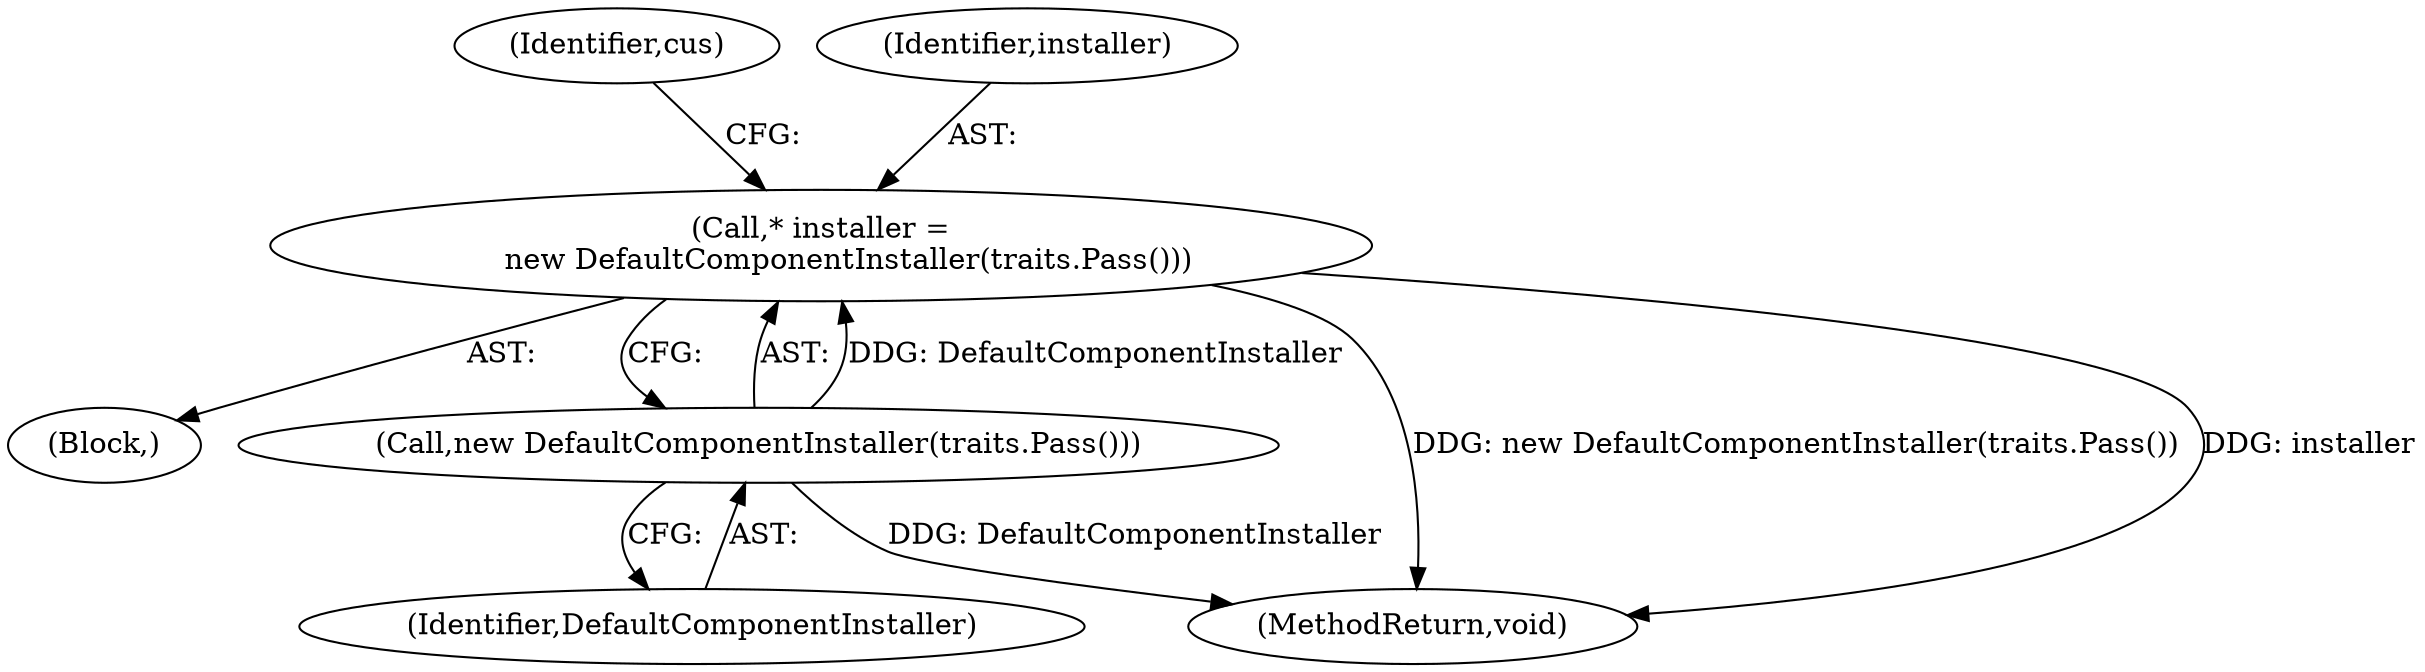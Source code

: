 digraph "0_Chrome_3e5dae3b38fdb566fb2b7183e810b82eb3ce6f21@pointer" {
"1000221" [label="(Call,* installer =\n      new DefaultComponentInstaller(traits.Pass()))"];
"1000223" [label="(Call,new DefaultComponentInstaller(traits.Pass()))"];
"1000102" [label="(Block,)"];
"1000226" [label="(Identifier,cus)"];
"1000222" [label="(Identifier,installer)"];
"1000224" [label="(Identifier,DefaultComponentInstaller)"];
"1000221" [label="(Call,* installer =\n      new DefaultComponentInstaller(traits.Pass()))"];
"1000228" [label="(MethodReturn,void)"];
"1000223" [label="(Call,new DefaultComponentInstaller(traits.Pass()))"];
"1000221" -> "1000102"  [label="AST: "];
"1000221" -> "1000223"  [label="CFG: "];
"1000222" -> "1000221"  [label="AST: "];
"1000223" -> "1000221"  [label="AST: "];
"1000226" -> "1000221"  [label="CFG: "];
"1000221" -> "1000228"  [label="DDG: new DefaultComponentInstaller(traits.Pass())"];
"1000221" -> "1000228"  [label="DDG: installer"];
"1000223" -> "1000221"  [label="DDG: DefaultComponentInstaller"];
"1000223" -> "1000224"  [label="CFG: "];
"1000224" -> "1000223"  [label="AST: "];
"1000223" -> "1000228"  [label="DDG: DefaultComponentInstaller"];
}
